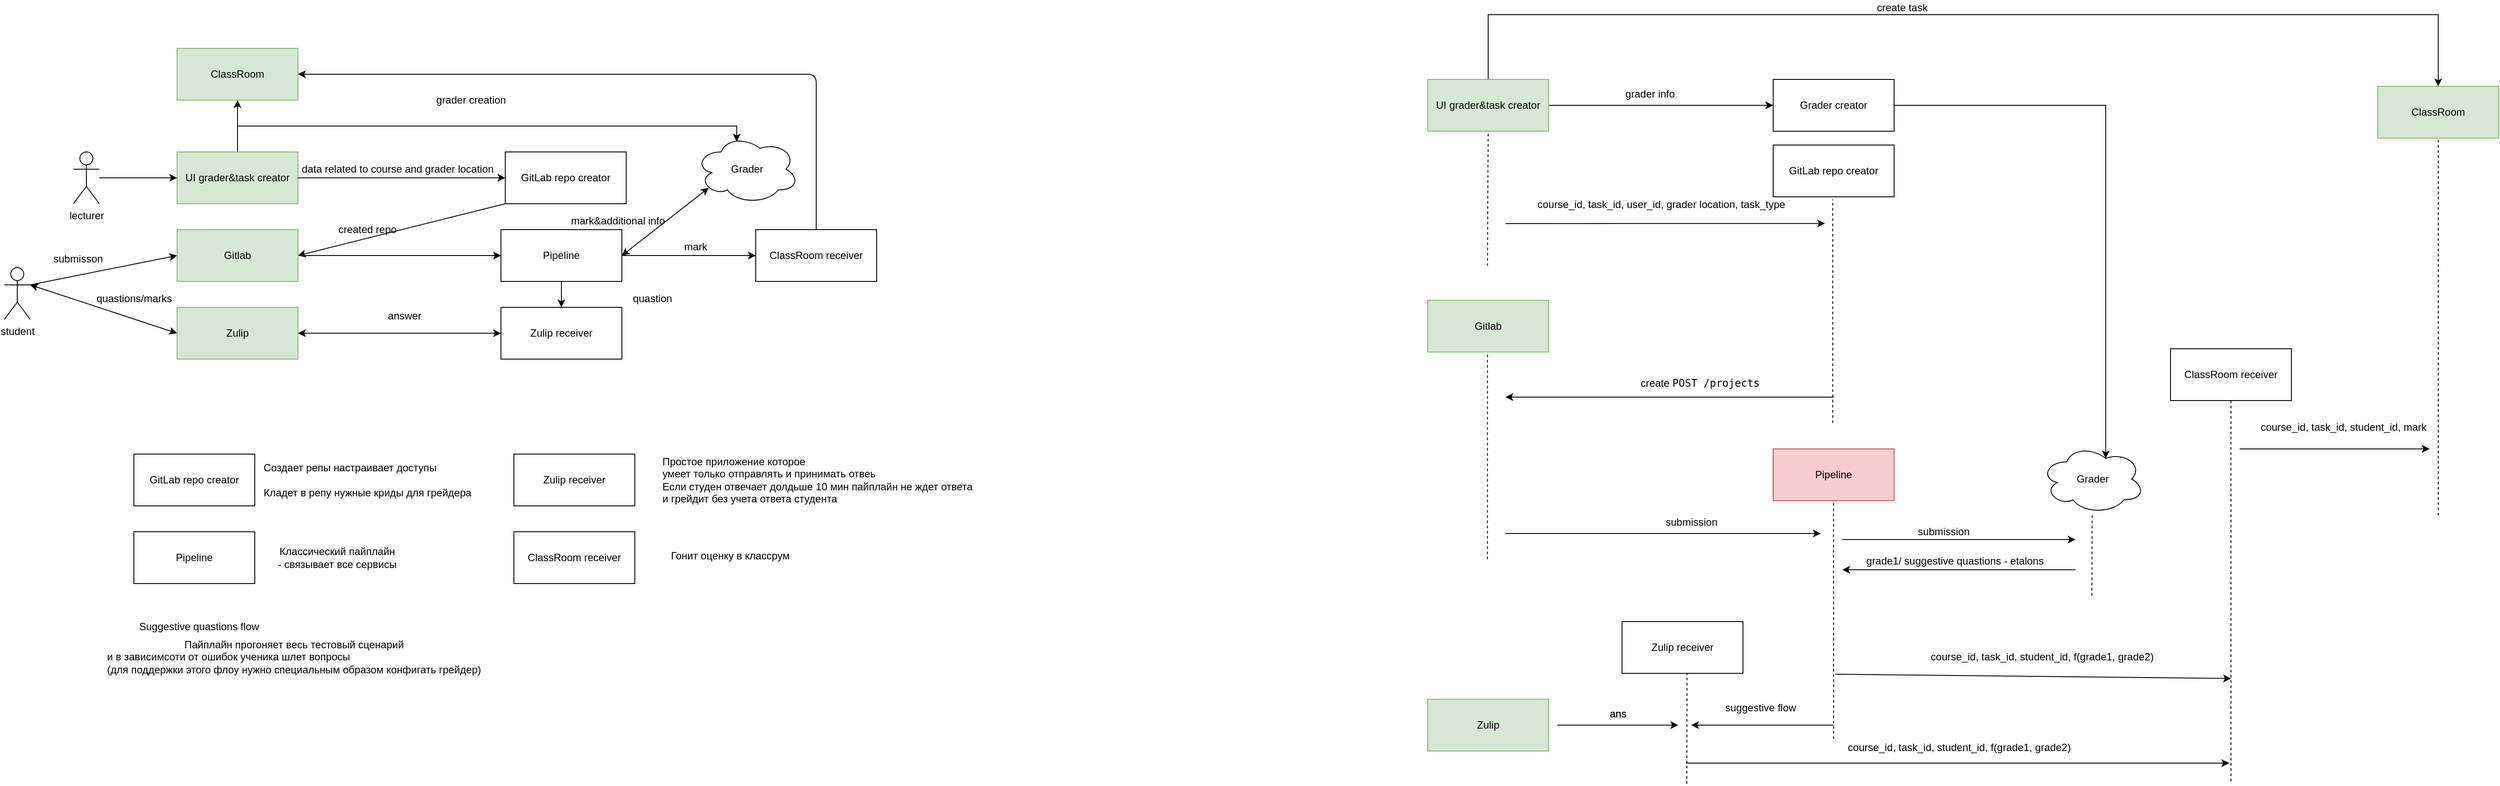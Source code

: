 <mxfile version="13.2.4" type="device"><diagram id="gYDlE6cAvV_hpmZNcO0h" name="Page-1"><mxGraphModel dx="2236" dy="2084" grid="0" gridSize="10" guides="1" tooltips="1" connect="1" arrows="1" fold="1" page="1" pageScale="1" pageWidth="827" pageHeight="1169" math="0" shadow="0"><root><mxCell id="0"/><mxCell id="1" parent="0"/><mxCell id="Ahs1db8OAcVnXxagFvCp-2" value="&lt;span class=&quot;gt-baf-term-text&quot;&gt;&lt;span class=&quot;gt-baf-cell gt-baf-word-clickable&quot;&gt;lecturer&lt;/span&gt;&lt;/span&gt;" style="shape=umlActor;verticalLabelPosition=bottom;labelBackgroundColor=#ffffff;verticalAlign=top;html=1;outlineConnect=0;" parent="1" vertex="1"><mxGeometry y="120" width="30" height="60" as="geometry"/></mxCell><mxCell id="Ahs1db8OAcVnXxagFvCp-38" style="rounded=0;orthogonalLoop=1;jettySize=auto;html=1;entryX=0;entryY=0.5;entryDx=0;entryDy=0;exitX=1;exitY=0.333;exitDx=0;exitDy=0;exitPerimeter=0;" parent="1" source="Ahs1db8OAcVnXxagFvCp-6" target="Ahs1db8OAcVnXxagFvCp-5" edge="1"><mxGeometry relative="1" as="geometry"/></mxCell><mxCell id="Ahs1db8OAcVnXxagFvCp-6" value="student" style="shape=umlActor;verticalLabelPosition=bottom;labelBackgroundColor=#ffffff;verticalAlign=top;html=1;outlineConnect=0;" parent="1" vertex="1"><mxGeometry x="-80" y="254" width="30" height="60" as="geometry"/></mxCell><mxCell id="Ahs1db8OAcVnXxagFvCp-30" style="edgeStyle=orthogonalEdgeStyle;rounded=0;orthogonalLoop=1;jettySize=auto;html=1;entryX=0.4;entryY=0.1;entryDx=0;entryDy=0;entryPerimeter=0;" parent="1" source="Ahs1db8OAcVnXxagFvCp-3" target="Ahs1db8OAcVnXxagFvCp-16" edge="1"><mxGeometry relative="1" as="geometry"><Array as="points"><mxPoint x="190" y="90"/><mxPoint x="768" y="90"/></Array></mxGeometry></mxCell><mxCell id="Ahs1db8OAcVnXxagFvCp-36" style="edgeStyle=orthogonalEdgeStyle;rounded=0;orthogonalLoop=1;jettySize=auto;html=1;entryX=0.5;entryY=1;entryDx=0;entryDy=0;" parent="1" source="Ahs1db8OAcVnXxagFvCp-3" target="Ahs1db8OAcVnXxagFvCp-29" edge="1"><mxGeometry relative="1" as="geometry"/></mxCell><mxCell id="Ahs1db8OAcVnXxagFvCp-3" value="UI grader&amp;amp;task creator " style="rounded=0;whiteSpace=wrap;html=1;fillColor=#d5e8d4;strokeColor=#82b366;" parent="1" vertex="1"><mxGeometry x="120" y="120" width="140" height="60" as="geometry"/></mxCell><mxCell id="Ahs1db8OAcVnXxagFvCp-4" value="GitLab repo creator" style="rounded=0;whiteSpace=wrap;html=1;" parent="1" vertex="1"><mxGeometry x="500" y="120" width="140" height="60" as="geometry"/></mxCell><mxCell id="Ahs1db8OAcVnXxagFvCp-39" style="edgeStyle=orthogonalEdgeStyle;rounded=0;orthogonalLoop=1;jettySize=auto;html=1;entryX=0;entryY=0.5;entryDx=0;entryDy=0;" parent="1" source="Ahs1db8OAcVnXxagFvCp-5" target="Ahs1db8OAcVnXxagFvCp-26" edge="1"><mxGeometry relative="1" as="geometry"/></mxCell><mxCell id="Ahs1db8OAcVnXxagFvCp-5" value="Gitlab" style="rounded=0;whiteSpace=wrap;html=1;fillColor=#d5e8d4;strokeColor=#82b366;" parent="1" vertex="1"><mxGeometry x="120" y="210" width="140" height="60" as="geometry"/></mxCell><mxCell id="Ahs1db8OAcVnXxagFvCp-16" value="Grader" style="ellipse;shape=cloud;whiteSpace=wrap;html=1;" parent="1" vertex="1"><mxGeometry x="720" y="100" width="120" height="80" as="geometry"/></mxCell><mxCell id="Ahs1db8OAcVnXxagFvCp-42" style="edgeStyle=orthogonalEdgeStyle;rounded=0;orthogonalLoop=1;jettySize=auto;html=1;entryX=0.5;entryY=0;entryDx=0;entryDy=0;" parent="1" source="Ahs1db8OAcVnXxagFvCp-26" target="Ahs1db8OAcVnXxagFvCp-27" edge="1"><mxGeometry relative="1" as="geometry"/></mxCell><mxCell id="Ahs1db8OAcVnXxagFvCp-26" value="Pipeline" style="rounded=0;whiteSpace=wrap;html=1;" parent="1" vertex="1"><mxGeometry x="495" y="210" width="140" height="60" as="geometry"/></mxCell><mxCell id="Ahs1db8OAcVnXxagFvCp-27" value="Zulip receiver" style="rounded=0;whiteSpace=wrap;html=1;" parent="1" vertex="1"><mxGeometry x="495" y="300" width="140" height="60" as="geometry"/></mxCell><mxCell id="Ahs1db8OAcVnXxagFvCp-28" value="Zulip" style="rounded=0;whiteSpace=wrap;html=1;fillColor=#d5e8d4;strokeColor=#82b366;" parent="1" vertex="1"><mxGeometry x="120" y="300" width="140" height="60" as="geometry"/></mxCell><mxCell id="Ahs1db8OAcVnXxagFvCp-29" value="ClassRoom" style="rounded=0;whiteSpace=wrap;html=1;fillColor=#d5e8d4;strokeColor=#82b366;" parent="1" vertex="1"><mxGeometry x="120" width="140" height="60" as="geometry"/></mxCell><mxCell id="Ahs1db8OAcVnXxagFvCp-31" value="" style="endArrow=classic;html=1;entryX=0;entryY=0.5;entryDx=0;entryDy=0;exitX=1;exitY=0.5;exitDx=0;exitDy=0;" parent="1" source="Ahs1db8OAcVnXxagFvCp-3" target="Ahs1db8OAcVnXxagFvCp-4" edge="1"><mxGeometry width="50" height="50" relative="1" as="geometry"><mxPoint x="390" y="320" as="sourcePoint"/><mxPoint x="440" y="270" as="targetPoint"/></mxGeometry></mxCell><mxCell id="Ahs1db8OAcVnXxagFvCp-32" value="grader creation" style="text;html=1;align=center;verticalAlign=middle;resizable=0;points=[];autosize=1;" parent="1" vertex="1"><mxGeometry x="410" y="50" width="100" height="20" as="geometry"/></mxCell><mxCell id="Ahs1db8OAcVnXxagFvCp-33" value="data related to course and grader location" style="text;html=1;align=center;verticalAlign=middle;resizable=0;points=[];autosize=1;" parent="1" vertex="1"><mxGeometry x="255" y="130" width="240" height="20" as="geometry"/></mxCell><mxCell id="Ahs1db8OAcVnXxagFvCp-34" value="" style="endArrow=classic;html=1;exitX=0;exitY=1;exitDx=0;exitDy=0;entryX=1;entryY=0.5;entryDx=0;entryDy=0;" parent="1" source="Ahs1db8OAcVnXxagFvCp-4" target="Ahs1db8OAcVnXxagFvCp-5" edge="1"><mxGeometry width="50" height="50" relative="1" as="geometry"><mxPoint x="410" y="260" as="sourcePoint"/><mxPoint x="460" y="210" as="targetPoint"/></mxGeometry></mxCell><mxCell id="Ahs1db8OAcVnXxagFvCp-35" value="created repo" style="text;html=1;align=center;verticalAlign=middle;resizable=0;points=[];autosize=1;" parent="1" vertex="1"><mxGeometry x="300" y="200" width="80" height="20" as="geometry"/></mxCell><mxCell id="Ahs1db8OAcVnXxagFvCp-40" value="" style="endArrow=classic;startArrow=classic;html=1;entryX=0.13;entryY=0.77;entryDx=0;entryDy=0;entryPerimeter=0;exitX=1;exitY=0.5;exitDx=0;exitDy=0;" parent="1" source="Ahs1db8OAcVnXxagFvCp-26" target="Ahs1db8OAcVnXxagFvCp-16" edge="1"><mxGeometry width="50" height="50" relative="1" as="geometry"><mxPoint x="620" y="340" as="sourcePoint"/><mxPoint x="670" y="290" as="targetPoint"/></mxGeometry></mxCell><mxCell id="Ahs1db8OAcVnXxagFvCp-41" value="mark&amp;amp;additional info" style="text;html=1;align=center;verticalAlign=middle;resizable=0;points=[];autosize=1;" parent="1" vertex="1"><mxGeometry x="570" y="190" width="120" height="20" as="geometry"/></mxCell><mxCell id="Ahs1db8OAcVnXxagFvCp-44" value="answer" style="text;html=1;align=center;verticalAlign=middle;resizable=0;points=[];autosize=1;" parent="1" vertex="1"><mxGeometry x="358" y="300" width="50" height="20" as="geometry"/></mxCell><mxCell id="Ahs1db8OAcVnXxagFvCp-45" value="quastion" style="text;html=1;align=center;verticalAlign=middle;resizable=0;points=[];autosize=1;" parent="1" vertex="1"><mxGeometry x="640" y="280" width="60" height="20" as="geometry"/></mxCell><mxCell id="Ahs1db8OAcVnXxagFvCp-48" value="submisson" style="text;html=1;align=center;verticalAlign=middle;resizable=0;points=[];autosize=1;" parent="1" vertex="1"><mxGeometry x="-30" y="234" width="70" height="20" as="geometry"/></mxCell><mxCell id="Ahs1db8OAcVnXxagFvCp-50" value="" style="endArrow=classic;startArrow=classic;html=1;entryX=0;entryY=0.5;entryDx=0;entryDy=0;exitX=1;exitY=0.333;exitDx=0;exitDy=0;exitPerimeter=0;" parent="1" source="Ahs1db8OAcVnXxagFvCp-6" target="Ahs1db8OAcVnXxagFvCp-28" edge="1"><mxGeometry width="50" height="50" relative="1" as="geometry"><mxPoint x="-30" y="364" as="sourcePoint"/><mxPoint x="20" y="314" as="targetPoint"/></mxGeometry></mxCell><mxCell id="Ahs1db8OAcVnXxagFvCp-51" value="quastions/marks" style="text;html=1;align=center;verticalAlign=middle;resizable=0;points=[];autosize=1;" parent="1" vertex="1"><mxGeometry x="20" y="280" width="100" height="20" as="geometry"/></mxCell><mxCell id="Ahs1db8OAcVnXxagFvCp-52" value="" style="endArrow=classic;html=1;entryX=0;entryY=0.5;entryDx=0;entryDy=0;" parent="1" source="Ahs1db8OAcVnXxagFvCp-2" target="Ahs1db8OAcVnXxagFvCp-3" edge="1"><mxGeometry width="50" height="50" relative="1" as="geometry"><mxPoint x="-130" y="230" as="sourcePoint"/><mxPoint x="-80" y="180" as="targetPoint"/></mxGeometry></mxCell><mxCell id="Ahs1db8OAcVnXxagFvCp-53" value="GitLab repo creator" style="rounded=0;whiteSpace=wrap;html=1;" parent="1" vertex="1"><mxGeometry x="500" y="120" width="140" height="60" as="geometry"/></mxCell><mxCell id="Ahs1db8OAcVnXxagFvCp-55" value="ClassRoom receiver" style="rounded=0;whiteSpace=wrap;html=1;" parent="1" vertex="1"><mxGeometry x="790" y="210" width="140" height="60" as="geometry"/></mxCell><mxCell id="Ahs1db8OAcVnXxagFvCp-56" value="" style="endArrow=classic;html=1;exitX=0.5;exitY=0;exitDx=0;exitDy=0;entryX=1;entryY=0.5;entryDx=0;entryDy=0;edgeStyle=orthogonalEdgeStyle;" parent="1" source="Ahs1db8OAcVnXxagFvCp-55" target="Ahs1db8OAcVnXxagFvCp-29" edge="1"><mxGeometry width="50" height="50" relative="1" as="geometry"><mxPoint x="910" y="140" as="sourcePoint"/><mxPoint x="960" y="90" as="targetPoint"/></mxGeometry></mxCell><mxCell id="Ahs1db8OAcVnXxagFvCp-57" value="" style="endArrow=classic;html=1;exitX=1;exitY=0.5;exitDx=0;exitDy=0;entryX=0;entryY=0.5;entryDx=0;entryDy=0;" parent="1" source="Ahs1db8OAcVnXxagFvCp-26" target="Ahs1db8OAcVnXxagFvCp-55" edge="1"><mxGeometry width="50" height="50" relative="1" as="geometry"><mxPoint x="810" y="480" as="sourcePoint"/><mxPoint x="860" y="430" as="targetPoint"/></mxGeometry></mxCell><mxCell id="Ahs1db8OAcVnXxagFvCp-58" value="mark" style="text;html=1;align=center;verticalAlign=middle;resizable=0;points=[];autosize=1;" parent="1" vertex="1"><mxGeometry x="700" y="220" width="40" height="20" as="geometry"/></mxCell><mxCell id="4xtaN25j-0jMQHqefNOZ-1" value="GitLab repo creator" style="rounded=0;whiteSpace=wrap;html=1;" vertex="1" parent="1"><mxGeometry x="70" y="470" width="140" height="60" as="geometry"/></mxCell><mxCell id="4xtaN25j-0jMQHqefNOZ-2" value="&lt;div align=&quot;left&quot;&gt;Создает репы настраивает доступы&lt;br&gt;&lt;/div&gt;&lt;div&gt;&lt;br&gt;&lt;/div&gt;&lt;div&gt;Кладет в репу нужные криды для грейдера&lt;br&gt;&lt;/div&gt;" style="text;html=1;align=center;verticalAlign=middle;resizable=0;points=[];autosize=1;" vertex="1" parent="1"><mxGeometry x="210" y="475" width="260" height="50" as="geometry"/></mxCell><mxCell id="4xtaN25j-0jMQHqefNOZ-3" value="Pipeline" style="rounded=0;whiteSpace=wrap;html=1;" vertex="1" parent="1"><mxGeometry x="70" y="560" width="140" height="60" as="geometry"/></mxCell><mxCell id="4xtaN25j-0jMQHqefNOZ-4" value="Классический пайплайн &lt;br&gt;- связывает все сервисы" style="text;html=1;align=center;verticalAlign=middle;resizable=0;points=[];autosize=1;" vertex="1" parent="1"><mxGeometry x="230" y="575" width="150" height="30" as="geometry"/></mxCell><mxCell id="4xtaN25j-0jMQHqefNOZ-5" value="Suggestive quastions flow" style="text;html=1;align=center;verticalAlign=middle;resizable=0;points=[];autosize=1;" vertex="1" parent="1"><mxGeometry x="70" y="660" width="150" height="20" as="geometry"/></mxCell><mxCell id="4xtaN25j-0jMQHqefNOZ-6" value="Пайплайн прогоняет весь тестовый сценарий&lt;br&gt;&lt;div align=&quot;left&quot;&gt;и в зависимсоти от ошибок ученика шлет вопросы &lt;br&gt;(для поддержки этого флоу нужно специальным образом конфигать грейдер)&lt;br&gt;&lt;/div&gt;" style="text;html=1;align=center;verticalAlign=middle;resizable=0;points=[];autosize=1;" vertex="1" parent="1"><mxGeometry x="30" y="680" width="450" height="50" as="geometry"/></mxCell><mxCell id="4xtaN25j-0jMQHqefNOZ-7" value="Zulip receiver" style="rounded=0;whiteSpace=wrap;html=1;" vertex="1" parent="1"><mxGeometry x="510" y="470" width="140" height="60" as="geometry"/></mxCell><mxCell id="4xtaN25j-0jMQHqefNOZ-8" value="Простое приложение которое &lt;br&gt;умеет только отправлять и принимать отвеь&lt;br&gt;Если студен отвечает долдьше 10 мин пайплайн не ждет ответа&lt;br&gt;и грейдит без учета ответа студента" style="text;html=1;align=left;verticalAlign=middle;resizable=0;points=[];autosize=1;" vertex="1" parent="1"><mxGeometry x="680" y="470" width="370" height="60" as="geometry"/></mxCell><mxCell id="4xtaN25j-0jMQHqefNOZ-9" value="ClassRoom receiver" style="rounded=0;whiteSpace=wrap;html=1;" vertex="1" parent="1"><mxGeometry x="510" y="560" width="140" height="60" as="geometry"/></mxCell><mxCell id="4xtaN25j-0jMQHqefNOZ-10" value="Гонит оценку в классрум" style="text;html=1;align=center;verticalAlign=middle;resizable=0;points=[];autosize=1;" vertex="1" parent="1"><mxGeometry x="685" y="578" width="150" height="20" as="geometry"/></mxCell><mxCell id="4xtaN25j-0jMQHqefNOZ-11" value="" style="endArrow=classic;startArrow=classic;html=1;exitX=1;exitY=0.5;exitDx=0;exitDy=0;entryX=0;entryY=0.5;entryDx=0;entryDy=0;" edge="1" parent="1" source="Ahs1db8OAcVnXxagFvCp-28" target="Ahs1db8OAcVnXxagFvCp-27"><mxGeometry width="50" height="50" relative="1" as="geometry"><mxPoint x="460" y="370" as="sourcePoint"/><mxPoint x="510" y="320" as="targetPoint"/></mxGeometry></mxCell><mxCell id="4xtaN25j-0jMQHqefNOZ-13" value="" style="endArrow=none;dashed=1;html=1;" edge="1" parent="1"><mxGeometry width="50" height="50" relative="1" as="geometry"><mxPoint x="1637.17" y="591.82" as="sourcePoint"/><mxPoint x="1637.17" y="351.82" as="targetPoint"/></mxGeometry></mxCell><mxCell id="4xtaN25j-0jMQHqefNOZ-14" value="" style="endArrow=none;dashed=1;html=1;entryX=0.5;entryY=1;entryDx=0;entryDy=0;" edge="1" parent="1" target="4xtaN25j-0jMQHqefNOZ-17"><mxGeometry width="50" height="50" relative="1" as="geometry"><mxPoint x="2738" y="541" as="sourcePoint"/><mxPoint x="2958" y="76.82" as="targetPoint"/></mxGeometry></mxCell><mxCell id="4xtaN25j-0jMQHqefNOZ-17" value="ClassRoom" style="rounded=0;whiteSpace=wrap;html=1;fillColor=#d5e8d4;strokeColor=#82b366;" vertex="1" parent="1"><mxGeometry x="2668" y="44" width="140" height="60" as="geometry"/></mxCell><mxCell id="4xtaN25j-0jMQHqefNOZ-62" style="edgeStyle=orthogonalEdgeStyle;rounded=0;orthogonalLoop=1;jettySize=auto;html=1;entryX=0;entryY=0.5;entryDx=0;entryDy=0;" edge="1" parent="1" source="4xtaN25j-0jMQHqefNOZ-18" target="4xtaN25j-0jMQHqefNOZ-60"><mxGeometry relative="1" as="geometry"/></mxCell><mxCell id="4xtaN25j-0jMQHqefNOZ-69" style="edgeStyle=orthogonalEdgeStyle;rounded=0;orthogonalLoop=1;jettySize=auto;html=1;entryX=0.5;entryY=0;entryDx=0;entryDy=0;" edge="1" parent="1" source="4xtaN25j-0jMQHqefNOZ-18" target="4xtaN25j-0jMQHqefNOZ-17"><mxGeometry relative="1" as="geometry"><Array as="points"><mxPoint x="1638" y="-39"/><mxPoint x="2738" y="-39"/></Array></mxGeometry></mxCell><mxCell id="4xtaN25j-0jMQHqefNOZ-18" value="UI grader&amp;amp;task creator " style="rounded=0;whiteSpace=wrap;html=1;fillColor=#d5e8d4;strokeColor=#82b366;" vertex="1" parent="1"><mxGeometry x="1568" y="36" width="140" height="60" as="geometry"/></mxCell><mxCell id="4xtaN25j-0jMQHqefNOZ-19" value="Gitlab" style="rounded=0;whiteSpace=wrap;html=1;fillColor=#d5e8d4;strokeColor=#82b366;" vertex="1" parent="1"><mxGeometry x="1568" y="291.82" width="140" height="60" as="geometry"/></mxCell><mxCell id="4xtaN25j-0jMQHqefNOZ-20" value="Zulip" style="rounded=0;whiteSpace=wrap;html=1;fillColor=#d5e8d4;strokeColor=#82b366;" vertex="1" parent="1"><mxGeometry x="1568" y="754" width="140" height="60" as="geometry"/></mxCell><mxCell id="4xtaN25j-0jMQHqefNOZ-21" value="" style="endArrow=none;dashed=1;html=1;entryX=0.5;entryY=1;entryDx=0;entryDy=0;" edge="1" parent="1" target="4xtaN25j-0jMQHqefNOZ-18"><mxGeometry width="50" height="50" relative="1" as="geometry"><mxPoint x="1637.17" y="251.82" as="sourcePoint"/><mxPoint x="1637.17" y="11.82" as="targetPoint"/></mxGeometry></mxCell><mxCell id="4xtaN25j-0jMQHqefNOZ-22" value="GitLab repo creator" style="rounded=0;whiteSpace=wrap;html=1;" vertex="1" parent="1"><mxGeometry x="1968" y="112" width="140" height="60" as="geometry"/></mxCell><mxCell id="4xtaN25j-0jMQHqefNOZ-23" value="" style="endArrow=none;dashed=1;html=1;" edge="1" parent="1"><mxGeometry width="50" height="50" relative="1" as="geometry"><mxPoint x="2037" y="434" as="sourcePoint"/><mxPoint x="2037" y="175" as="targetPoint"/></mxGeometry></mxCell><mxCell id="4xtaN25j-0jMQHqefNOZ-24" value="" style="endArrow=classic;html=1;" edge="1" parent="1"><mxGeometry width="50" height="50" relative="1" as="geometry"><mxPoint x="1658" y="203" as="sourcePoint"/><mxPoint x="2028" y="202.82" as="targetPoint"/></mxGeometry></mxCell><mxCell id="4xtaN25j-0jMQHqefNOZ-25" value="course_id, task_id, user_id, grader location, task_type" style="text;html=1;align=center;verticalAlign=middle;resizable=0;points=[];autosize=1;" vertex="1" parent="1"><mxGeometry x="1682" y="172" width="312" height="18" as="geometry"/></mxCell><mxCell id="4xtaN25j-0jMQHqefNOZ-26" value="" style="endArrow=classic;html=1;" edge="1" parent="1"><mxGeometry width="50" height="50" relative="1" as="geometry"><mxPoint x="2038" y="404" as="sourcePoint"/><mxPoint x="1658" y="404" as="targetPoint"/></mxGeometry></mxCell><mxCell id="4xtaN25j-0jMQHqefNOZ-27" value="create &lt;code&gt;POST /projects&lt;/code&gt;" style="text;html=1;align=center;verticalAlign=middle;resizable=0;points=[];autosize=1;" vertex="1" parent="1"><mxGeometry x="1808" y="378" width="150" height="20" as="geometry"/></mxCell><mxCell id="4xtaN25j-0jMQHqefNOZ-28" value="Pipeline" style="rounded=0;whiteSpace=wrap;html=1;fillColor=#f8cecc;strokeColor=#b85450;" vertex="1" parent="1"><mxGeometry x="1968" y="464" width="140" height="60" as="geometry"/></mxCell><mxCell id="4xtaN25j-0jMQHqefNOZ-30" value="" style="endArrow=none;dashed=1;html=1;" edge="1" parent="1"><mxGeometry width="50" height="50" relative="1" as="geometry"><mxPoint x="2038" y="800" as="sourcePoint"/><mxPoint x="2037.82" y="524" as="targetPoint"/></mxGeometry></mxCell><mxCell id="4xtaN25j-0jMQHqefNOZ-31" value="" style="endArrow=classic;html=1;" edge="1" parent="1"><mxGeometry width="50" height="50" relative="1" as="geometry"><mxPoint x="1658" y="562" as="sourcePoint"/><mxPoint x="2023" y="562.0" as="targetPoint"/></mxGeometry></mxCell><mxCell id="4xtaN25j-0jMQHqefNOZ-32" value="submission" style="text;html=1;align=center;verticalAlign=middle;resizable=0;points=[];autosize=1;" vertex="1" parent="1"><mxGeometry x="1833" y="539" width="80" height="20" as="geometry"/></mxCell><mxCell id="4xtaN25j-0jMQHqefNOZ-33" value="ClassRoom receiver" style="rounded=0;whiteSpace=wrap;html=1;" vertex="1" parent="1"><mxGeometry x="2428" y="348" width="140" height="60" as="geometry"/></mxCell><mxCell id="4xtaN25j-0jMQHqefNOZ-34" value="" style="endArrow=none;dashed=1;html=1;entryX=0.5;entryY=1;entryDx=0;entryDy=0;" edge="1" parent="1" target="4xtaN25j-0jMQHqefNOZ-33"><mxGeometry width="50" height="50" relative="1" as="geometry"><mxPoint x="2498" y="849" as="sourcePoint"/><mxPoint x="2508.41" y="534" as="targetPoint"/></mxGeometry></mxCell><mxCell id="4xtaN25j-0jMQHqefNOZ-35" value="" style="endArrow=classic;html=1;" edge="1" parent="1"><mxGeometry width="50" height="50" relative="1" as="geometry"><mxPoint x="1867" y="828" as="sourcePoint"/><mxPoint x="2496" y="828" as="targetPoint"/></mxGeometry></mxCell><mxCell id="4xtaN25j-0jMQHqefNOZ-36" value="" style="endArrow=classic;html=1;" edge="1" parent="1"><mxGeometry width="50" height="50" relative="1" as="geometry"><mxPoint x="2508" y="464" as="sourcePoint"/><mxPoint x="2728" y="464" as="targetPoint"/></mxGeometry></mxCell><mxCell id="4xtaN25j-0jMQHqefNOZ-38" value="course_id, task_id, student_id, mark" style="text;html=1;align=center;verticalAlign=middle;resizable=0;points=[];autosize=1;" vertex="1" parent="1"><mxGeometry x="2518" y="429" width="220" height="20" as="geometry"/></mxCell><mxCell id="4xtaN25j-0jMQHqefNOZ-39" value="course_id, task_id, student_id, f(grade1, grade2)" style="text;html=1;align=center;verticalAlign=middle;resizable=0;points=[];autosize=1;" vertex="1" parent="1"><mxGeometry x="2134" y="695" width="290" height="20" as="geometry"/></mxCell><mxCell id="4xtaN25j-0jMQHqefNOZ-40" value="Zulip receiver" style="rounded=0;whiteSpace=wrap;html=1;" vertex="1" parent="1"><mxGeometry x="1793" y="664" width="140" height="60" as="geometry"/></mxCell><mxCell id="4xtaN25j-0jMQHqefNOZ-41" value="Grader" style="ellipse;shape=cloud;whiteSpace=wrap;html=1;" vertex="1" parent="1"><mxGeometry x="2278" y="459" width="120" height="80" as="geometry"/></mxCell><mxCell id="4xtaN25j-0jMQHqefNOZ-44" value="" style="endArrow=none;dashed=1;html=1;entryX=0.5;entryY=1;entryDx=0;entryDy=0;" edge="1" parent="1"><mxGeometry width="50" height="50" relative="1" as="geometry"><mxPoint x="2337" y="634" as="sourcePoint"/><mxPoint x="2337.29" y="539" as="targetPoint"/></mxGeometry></mxCell><mxCell id="4xtaN25j-0jMQHqefNOZ-45" value="" style="endArrow=classic;html=1;" edge="1" parent="1"><mxGeometry width="50" height="50" relative="1" as="geometry"><mxPoint x="2048" y="569" as="sourcePoint"/><mxPoint x="2318" y="569" as="targetPoint"/></mxGeometry></mxCell><mxCell id="4xtaN25j-0jMQHqefNOZ-46" value="submission" style="text;html=1;align=center;verticalAlign=middle;resizable=0;points=[];autosize=1;" vertex="1" parent="1"><mxGeometry x="2125" y="550" width="80" height="20" as="geometry"/></mxCell><mxCell id="4xtaN25j-0jMQHqefNOZ-47" value="" style="endArrow=classic;html=1;" edge="1" parent="1"><mxGeometry width="50" height="50" relative="1" as="geometry"><mxPoint x="2318" y="604" as="sourcePoint"/><mxPoint x="2048" y="604" as="targetPoint"/></mxGeometry></mxCell><mxCell id="4xtaN25j-0jMQHqefNOZ-48" value="grade1/ suggestive quastions - etalons" style="text;html=1;align=center;verticalAlign=middle;resizable=0;points=[];autosize=1;" vertex="1" parent="1"><mxGeometry x="2063" y="584" width="230" height="20" as="geometry"/></mxCell><mxCell id="4xtaN25j-0jMQHqefNOZ-50" value="" style="endArrow=none;dashed=1;html=1;entryX=0.5;entryY=1;entryDx=0;entryDy=0;" edge="1" parent="1"><mxGeometry width="50" height="50" relative="1" as="geometry"><mxPoint x="1868" y="852" as="sourcePoint"/><mxPoint x="1868.29" y="724" as="targetPoint"/></mxGeometry></mxCell><mxCell id="4xtaN25j-0jMQHqefNOZ-51" value="" style="endArrow=classic;html=1;" edge="1" parent="1"><mxGeometry width="50" height="50" relative="1" as="geometry"><mxPoint x="2038" y="784" as="sourcePoint"/><mxPoint x="1873" y="784" as="targetPoint"/></mxGeometry></mxCell><mxCell id="4xtaN25j-0jMQHqefNOZ-52" value="suggestive flow" style="text;html=1;align=center;verticalAlign=middle;resizable=0;points=[];autosize=1;" vertex="1" parent="1"><mxGeometry x="1903" y="754" width="100" height="20" as="geometry"/></mxCell><mxCell id="4xtaN25j-0jMQHqefNOZ-53" value="" style="endArrow=classic;html=1;" edge="1" parent="1"><mxGeometry width="50" height="50" relative="1" as="geometry"><mxPoint x="1718" y="784" as="sourcePoint"/><mxPoint x="1858" y="784" as="targetPoint"/></mxGeometry></mxCell><mxCell id="4xtaN25j-0jMQHqefNOZ-54" value="ans" style="text;html=1;align=center;verticalAlign=middle;resizable=0;points=[];autosize=1;" vertex="1" parent="1"><mxGeometry x="1768" y="761" width="40" height="20" as="geometry"/></mxCell><mxCell id="4xtaN25j-0jMQHqefNOZ-56" value="ans" style="text;html=1;align=center;verticalAlign=middle;resizable=0;points=[];autosize=1;" vertex="1" parent="1"><mxGeometry x="1768" y="761" width="40" height="20" as="geometry"/></mxCell><mxCell id="4xtaN25j-0jMQHqefNOZ-63" style="edgeStyle=orthogonalEdgeStyle;rounded=0;orthogonalLoop=1;jettySize=auto;html=1;entryX=0.625;entryY=0.2;entryDx=0;entryDy=0;entryPerimeter=0;" edge="1" parent="1" source="4xtaN25j-0jMQHqefNOZ-60" target="4xtaN25j-0jMQHqefNOZ-41"><mxGeometry relative="1" as="geometry"/></mxCell><mxCell id="4xtaN25j-0jMQHqefNOZ-60" value="Grader creator" style="rounded=0;whiteSpace=wrap;html=1;" vertex="1" parent="1"><mxGeometry x="1968" y="36" width="140" height="60" as="geometry"/></mxCell><mxCell id="4xtaN25j-0jMQHqefNOZ-64" value="grader info" style="text;html=1;align=center;verticalAlign=middle;resizable=0;points=[];autosize=1;" vertex="1" parent="1"><mxGeometry x="1789" y="44" width="71" height="18" as="geometry"/></mxCell><mxCell id="4xtaN25j-0jMQHqefNOZ-67" value="" style="endArrow=classic;html=1;" edge="1" parent="1"><mxGeometry width="50" height="50" relative="1" as="geometry"><mxPoint x="2040" y="725" as="sourcePoint"/><mxPoint x="2498" y="730" as="targetPoint"/></mxGeometry></mxCell><mxCell id="4xtaN25j-0jMQHqefNOZ-68" value="course_id, task_id, student_id, f(grade1, grade2)" style="text;html=1;align=center;verticalAlign=middle;resizable=0;points=[];autosize=1;" vertex="1" parent="1"><mxGeometry x="2038" y="800" width="290" height="20" as="geometry"/></mxCell><mxCell id="4xtaN25j-0jMQHqefNOZ-70" value="create task" style="text;html=1;align=center;verticalAlign=middle;resizable=0;points=[];autosize=1;" vertex="1" parent="1"><mxGeometry x="2081" y="-56" width="72" height="18" as="geometry"/></mxCell></root></mxGraphModel></diagram></mxfile>